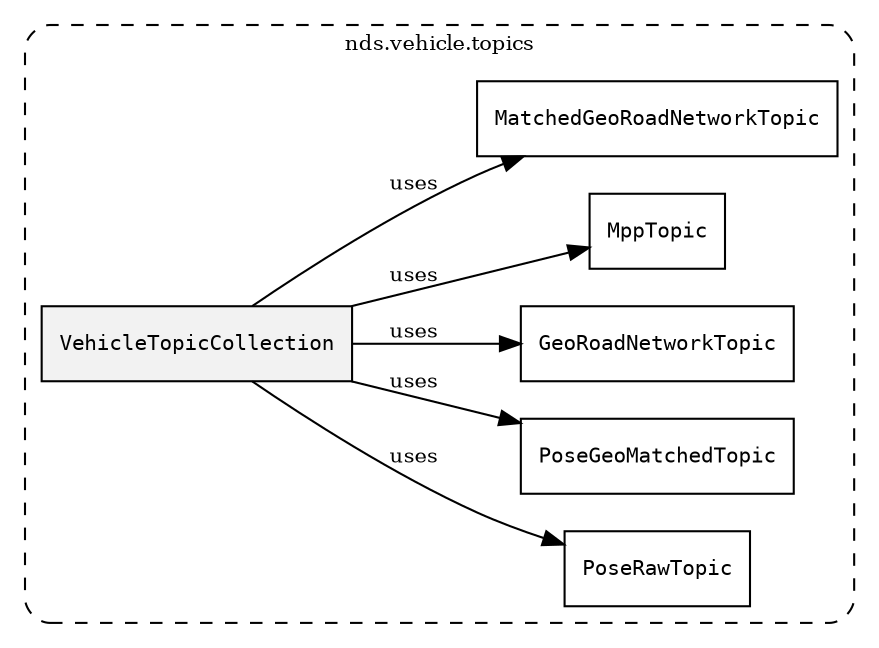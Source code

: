 /**
 * This dot file creates symbol collaboration diagram for VehicleTopicCollection.
 */
digraph ZSERIO
{
    node [shape=box, fontsize=10];
    rankdir="LR";
    fontsize=10;
    tooltip="VehicleTopicCollection collaboration diagram";

    subgraph "cluster_nds.vehicle.topics"
    {
        style="dashed, rounded";
        label="nds.vehicle.topics";
        tooltip="Package nds.vehicle.topics";
        href="../../../content/packages/nds.vehicle.topics.html#Package-nds-vehicle-topics";
        target="_parent";

        "VehicleTopicCollection" [style="filled", fillcolor="#0000000D", target="_parent", label=<<font face="monospace"><table align="center" border="0" cellspacing="0" cellpadding="0"><tr><td href="../../../content/packages/nds.vehicle.topics.html#Pubsub-VehicleTopicCollection" title="Pubsub defined in nds.vehicle.topics">VehicleTopicCollection</td></tr></table></font>>];
        "PoseRawTopic" [target="_parent", label=<<font face="monospace"><table align="center" border="0" cellspacing="0" cellpadding="0"><tr><td href="../../../content/packages/nds.vehicle.topics.html#Structure-PoseRawTopic" title="Structure defined in nds.vehicle.topics">PoseRawTopic</td></tr></table></font>>];
        "PoseGeoMatchedTopic" [target="_parent", label=<<font face="monospace"><table align="center" border="0" cellspacing="0" cellpadding="0"><tr><td href="../../../content/packages/nds.vehicle.topics.html#Structure-PoseGeoMatchedTopic" title="Structure defined in nds.vehicle.topics">PoseGeoMatchedTopic</td></tr></table></font>>];
        "GeoRoadNetworkTopic" [target="_parent", label=<<font face="monospace"><table align="center" border="0" cellspacing="0" cellpadding="0"><tr><td href="../../../content/packages/nds.vehicle.topics.html#Structure-GeoRoadNetworkTopic" title="Structure defined in nds.vehicle.topics">GeoRoadNetworkTopic</td></tr></table></font>>];
        "MppTopic" [target="_parent", label=<<font face="monospace"><table align="center" border="0" cellspacing="0" cellpadding="0"><tr><td href="../../../content/packages/nds.vehicle.topics.html#Structure-MppTopic" title="Structure defined in nds.vehicle.topics">MppTopic</td></tr></table></font>>];
        "MatchedGeoRoadNetworkTopic" [target="_parent", label=<<font face="monospace"><table align="center" border="0" cellspacing="0" cellpadding="0"><tr><td href="../../../content/packages/nds.vehicle.topics.html#Structure-MatchedGeoRoadNetworkTopic" title="Structure defined in nds.vehicle.topics">MatchedGeoRoadNetworkTopic</td></tr></table></font>>];
    }

    "VehicleTopicCollection" -> "PoseRawTopic" [label="uses", fontsize=10];
    "VehicleTopicCollection" -> "PoseGeoMatchedTopic" [label="uses", fontsize=10];
    "VehicleTopicCollection" -> "GeoRoadNetworkTopic" [label="uses", fontsize=10];
    "VehicleTopicCollection" -> "MppTopic" [label="uses", fontsize=10];
    "VehicleTopicCollection" -> "MatchedGeoRoadNetworkTopic" [label="uses", fontsize=10];
}

